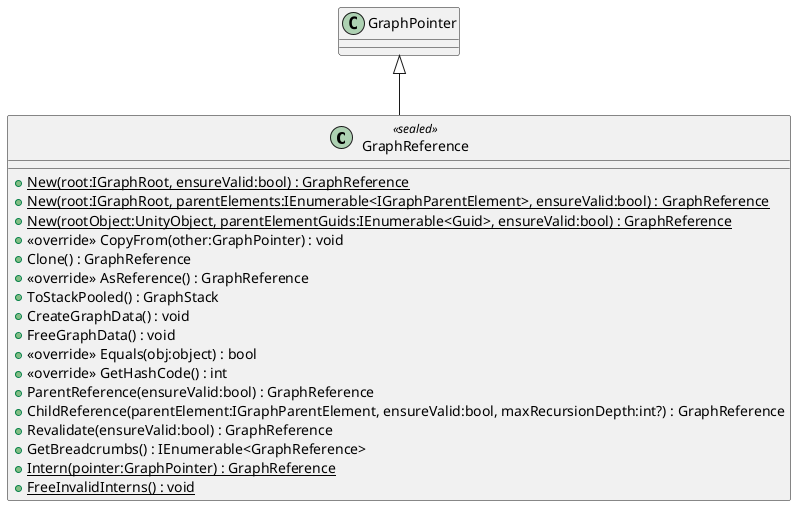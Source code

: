 @startuml
class GraphReference <<sealed>> {
    + {static} New(root:IGraphRoot, ensureValid:bool) : GraphReference
    + {static} New(root:IGraphRoot, parentElements:IEnumerable<IGraphParentElement>, ensureValid:bool) : GraphReference
    + {static} New(rootObject:UnityObject, parentElementGuids:IEnumerable<Guid>, ensureValid:bool) : GraphReference
    + <<override>> CopyFrom(other:GraphPointer) : void
    + Clone() : GraphReference
    + <<override>> AsReference() : GraphReference
    + ToStackPooled() : GraphStack
    + CreateGraphData() : void
    + FreeGraphData() : void
    + <<override>> Equals(obj:object) : bool
    + <<override>> GetHashCode() : int
    + ParentReference(ensureValid:bool) : GraphReference
    + ChildReference(parentElement:IGraphParentElement, ensureValid:bool, maxRecursionDepth:int?) : GraphReference
    + Revalidate(ensureValid:bool) : GraphReference
    + GetBreadcrumbs() : IEnumerable<GraphReference>
    + {static} Intern(pointer:GraphPointer) : GraphReference
    + {static} FreeInvalidInterns() : void
}
GraphPointer <|-- GraphReference
@enduml
